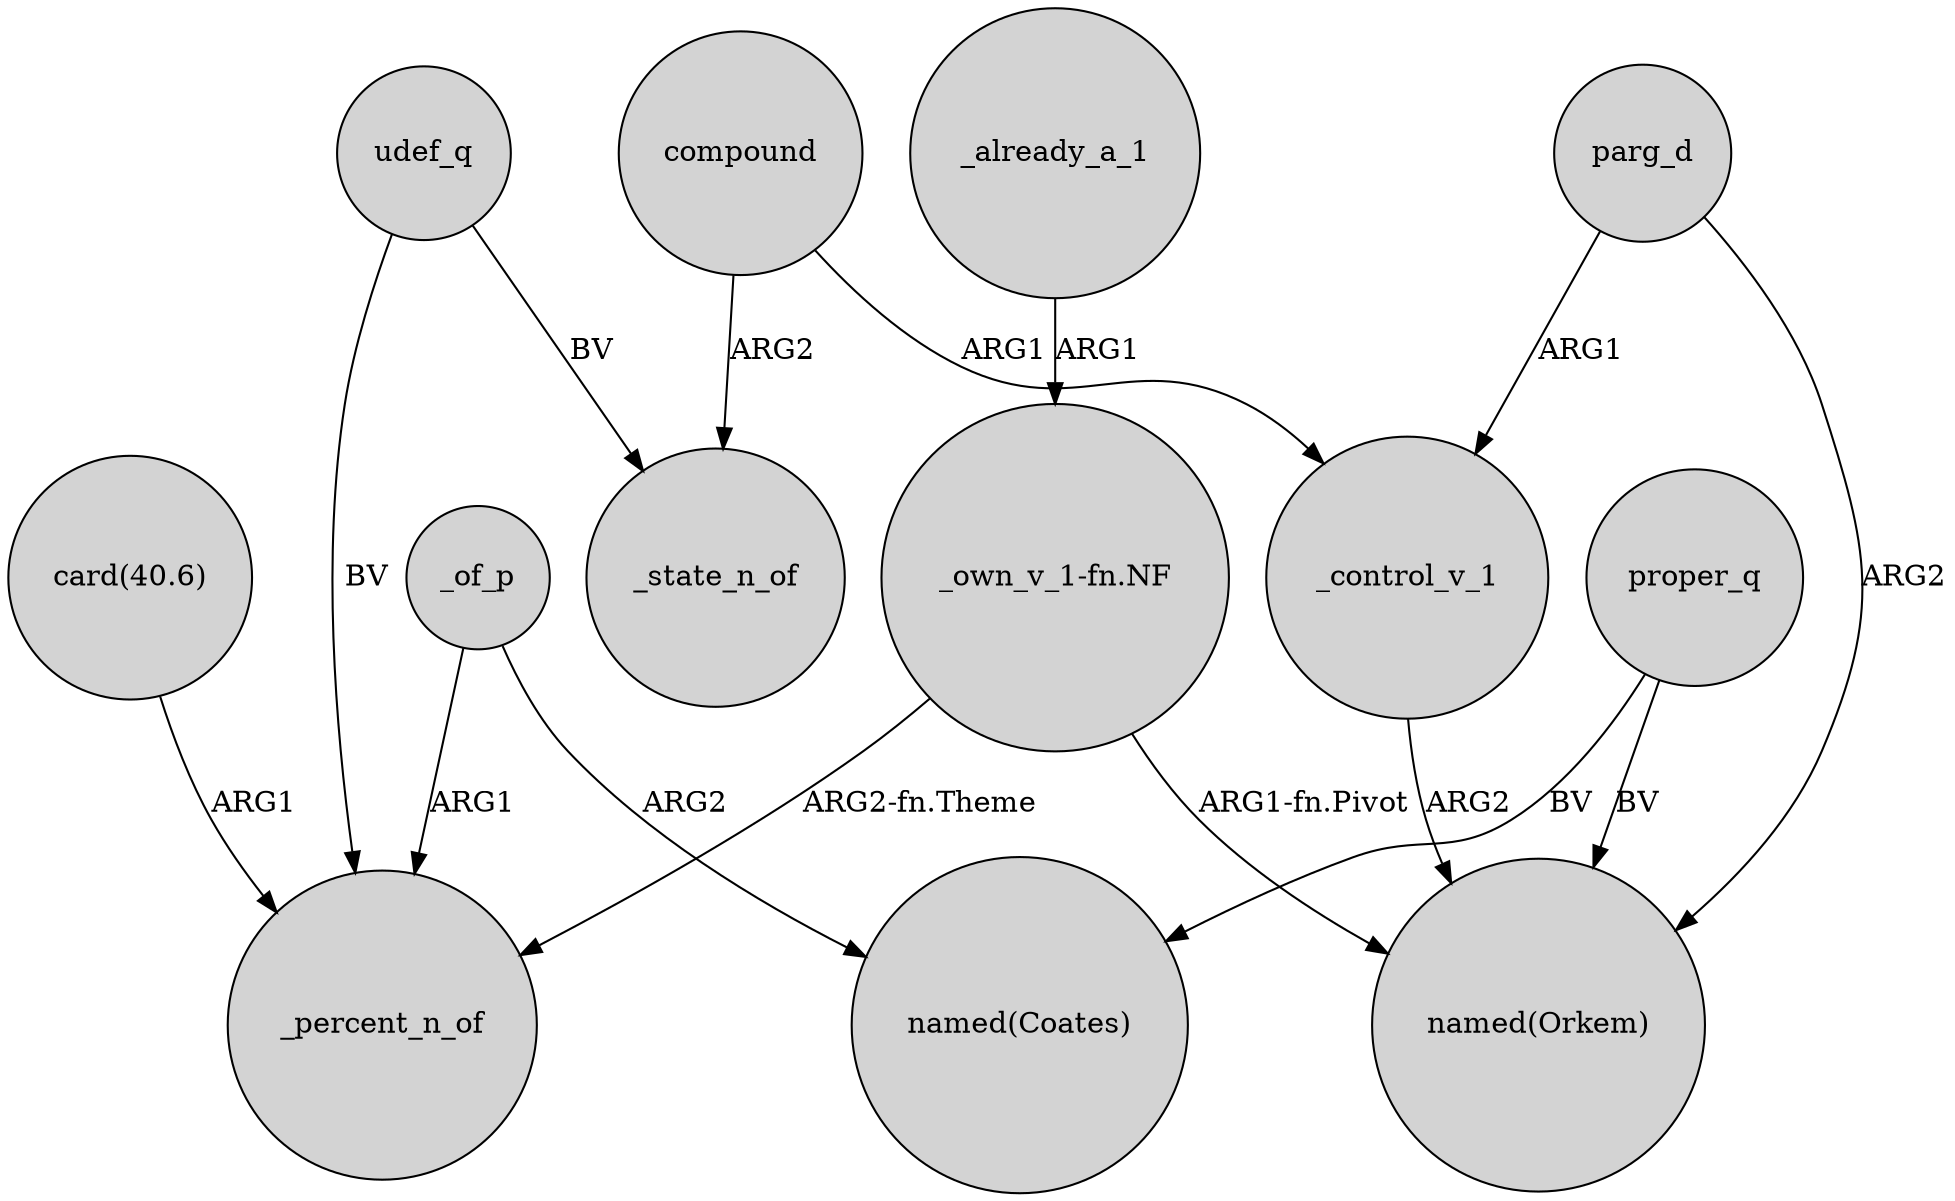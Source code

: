 digraph {
	node [shape=circle style=filled]
	"card(40.6)" -> _percent_n_of [label=ARG1]
	compound -> _state_n_of [label=ARG2]
	_of_p -> _percent_n_of [label=ARG1]
	proper_q -> "named(Orkem)" [label=BV]
	parg_d -> _control_v_1 [label=ARG1]
	"_own_v_1-fn.NF" -> "named(Orkem)" [label="ARG1-fn.Pivot"]
	proper_q -> "named(Coates)" [label=BV]
	udef_q -> _percent_n_of [label=BV]
	parg_d -> "named(Orkem)" [label=ARG2]
	_already_a_1 -> "_own_v_1-fn.NF" [label=ARG1]
	"_own_v_1-fn.NF" -> _percent_n_of [label="ARG2-fn.Theme"]
	compound -> _control_v_1 [label=ARG1]
	udef_q -> _state_n_of [label=BV]
	_control_v_1 -> "named(Orkem)" [label=ARG2]
	_of_p -> "named(Coates)" [label=ARG2]
}
